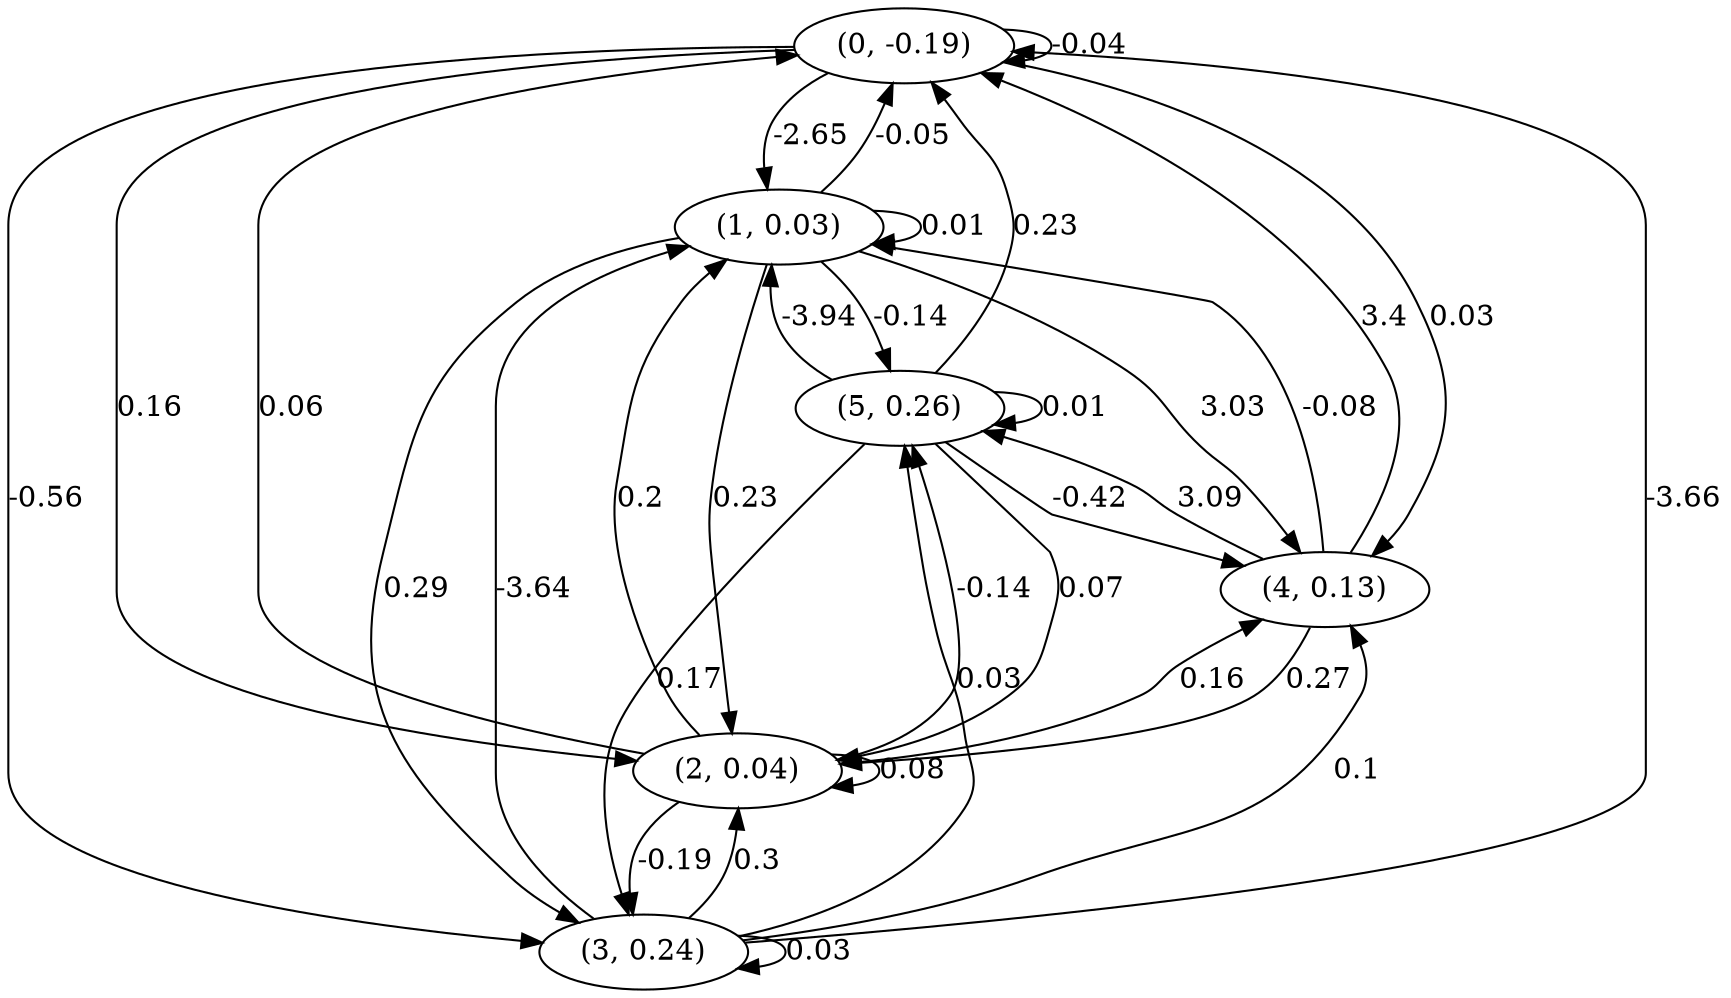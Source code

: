 digraph {
    0 [ label = "(0, -0.19)" ]
    1 [ label = "(1, 0.03)" ]
    2 [ label = "(2, 0.04)" ]
    3 [ label = "(3, 0.24)" ]
    4 [ label = "(4, 0.13)" ]
    5 [ label = "(5, 0.26)" ]
    0 -> 0 [ label = "-0.04" ]
    1 -> 1 [ label = "0.01" ]
    2 -> 2 [ label = "0.08" ]
    3 -> 3 [ label = "0.03" ]
    5 -> 5 [ label = "0.01" ]
    1 -> 0 [ label = "-0.05" ]
    2 -> 0 [ label = "0.06" ]
    3 -> 0 [ label = "-3.66" ]
    4 -> 0 [ label = "3.4" ]
    5 -> 0 [ label = "0.23" ]
    0 -> 1 [ label = "-2.65" ]
    2 -> 1 [ label = "0.2" ]
    3 -> 1 [ label = "-3.64" ]
    4 -> 1 [ label = "-0.08" ]
    5 -> 1 [ label = "-3.94" ]
    0 -> 2 [ label = "0.16" ]
    1 -> 2 [ label = "0.23" ]
    3 -> 2 [ label = "0.3" ]
    4 -> 2 [ label = "0.27" ]
    5 -> 2 [ label = "0.07" ]
    0 -> 3 [ label = "-0.56" ]
    1 -> 3 [ label = "0.29" ]
    2 -> 3 [ label = "-0.19" ]
    5 -> 3 [ label = "0.17" ]
    0 -> 4 [ label = "0.03" ]
    1 -> 4 [ label = "3.03" ]
    2 -> 4 [ label = "0.16" ]
    3 -> 4 [ label = "0.1" ]
    5 -> 4 [ label = "-0.42" ]
    1 -> 5 [ label = "-0.14" ]
    2 -> 5 [ label = "-0.14" ]
    3 -> 5 [ label = "0.03" ]
    4 -> 5 [ label = "3.09" ]
}

